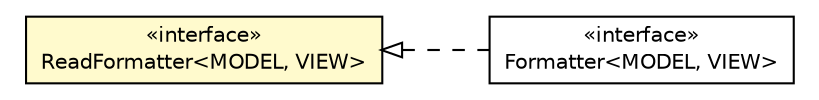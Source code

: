 #!/usr/local/bin/dot
#
# Class diagram 
# Generated by UMLGraph version R5_6-24-gf6e263 (http://www.umlgraph.org/)
#

digraph G {
	edge [fontname="Helvetica",fontsize=10,labelfontname="Helvetica",labelfontsize=10];
	node [fontname="Helvetica",fontsize=10,shape=plaintext];
	nodesep=0.25;
	ranksep=0.5;
	rankdir=LR;
	// org.turbogwt.mvp.databind.client.format.ReadFormatter<MODEL, VIEW>
	c778 [label=<<table title="org.turbogwt.mvp.databind.client.format.ReadFormatter" border="0" cellborder="1" cellspacing="0" cellpadding="2" port="p" bgcolor="lemonChiffon" href="./ReadFormatter.html">
		<tr><td><table border="0" cellspacing="0" cellpadding="1">
<tr><td align="center" balign="center"> &#171;interface&#187; </td></tr>
<tr><td align="center" balign="center"> ReadFormatter&lt;MODEL, VIEW&gt; </td></tr>
		</table></td></tr>
		</table>>, URL="./ReadFormatter.html", fontname="Helvetica", fontcolor="black", fontsize=10.0];
	// org.turbogwt.mvp.databind.client.format.Formatter<MODEL, VIEW>
	c779 [label=<<table title="org.turbogwt.mvp.databind.client.format.Formatter" border="0" cellborder="1" cellspacing="0" cellpadding="2" port="p" href="./Formatter.html">
		<tr><td><table border="0" cellspacing="0" cellpadding="1">
<tr><td align="center" balign="center"> &#171;interface&#187; </td></tr>
<tr><td align="center" balign="center"> Formatter&lt;MODEL, VIEW&gt; </td></tr>
		</table></td></tr>
		</table>>, URL="./Formatter.html", fontname="Helvetica", fontcolor="black", fontsize=10.0];
	//org.turbogwt.mvp.databind.client.format.Formatter<MODEL, VIEW> implements org.turbogwt.mvp.databind.client.format.ReadFormatter<MODEL, VIEW>
	c778:p -> c779:p [dir=back,arrowtail=empty,style=dashed];
}

